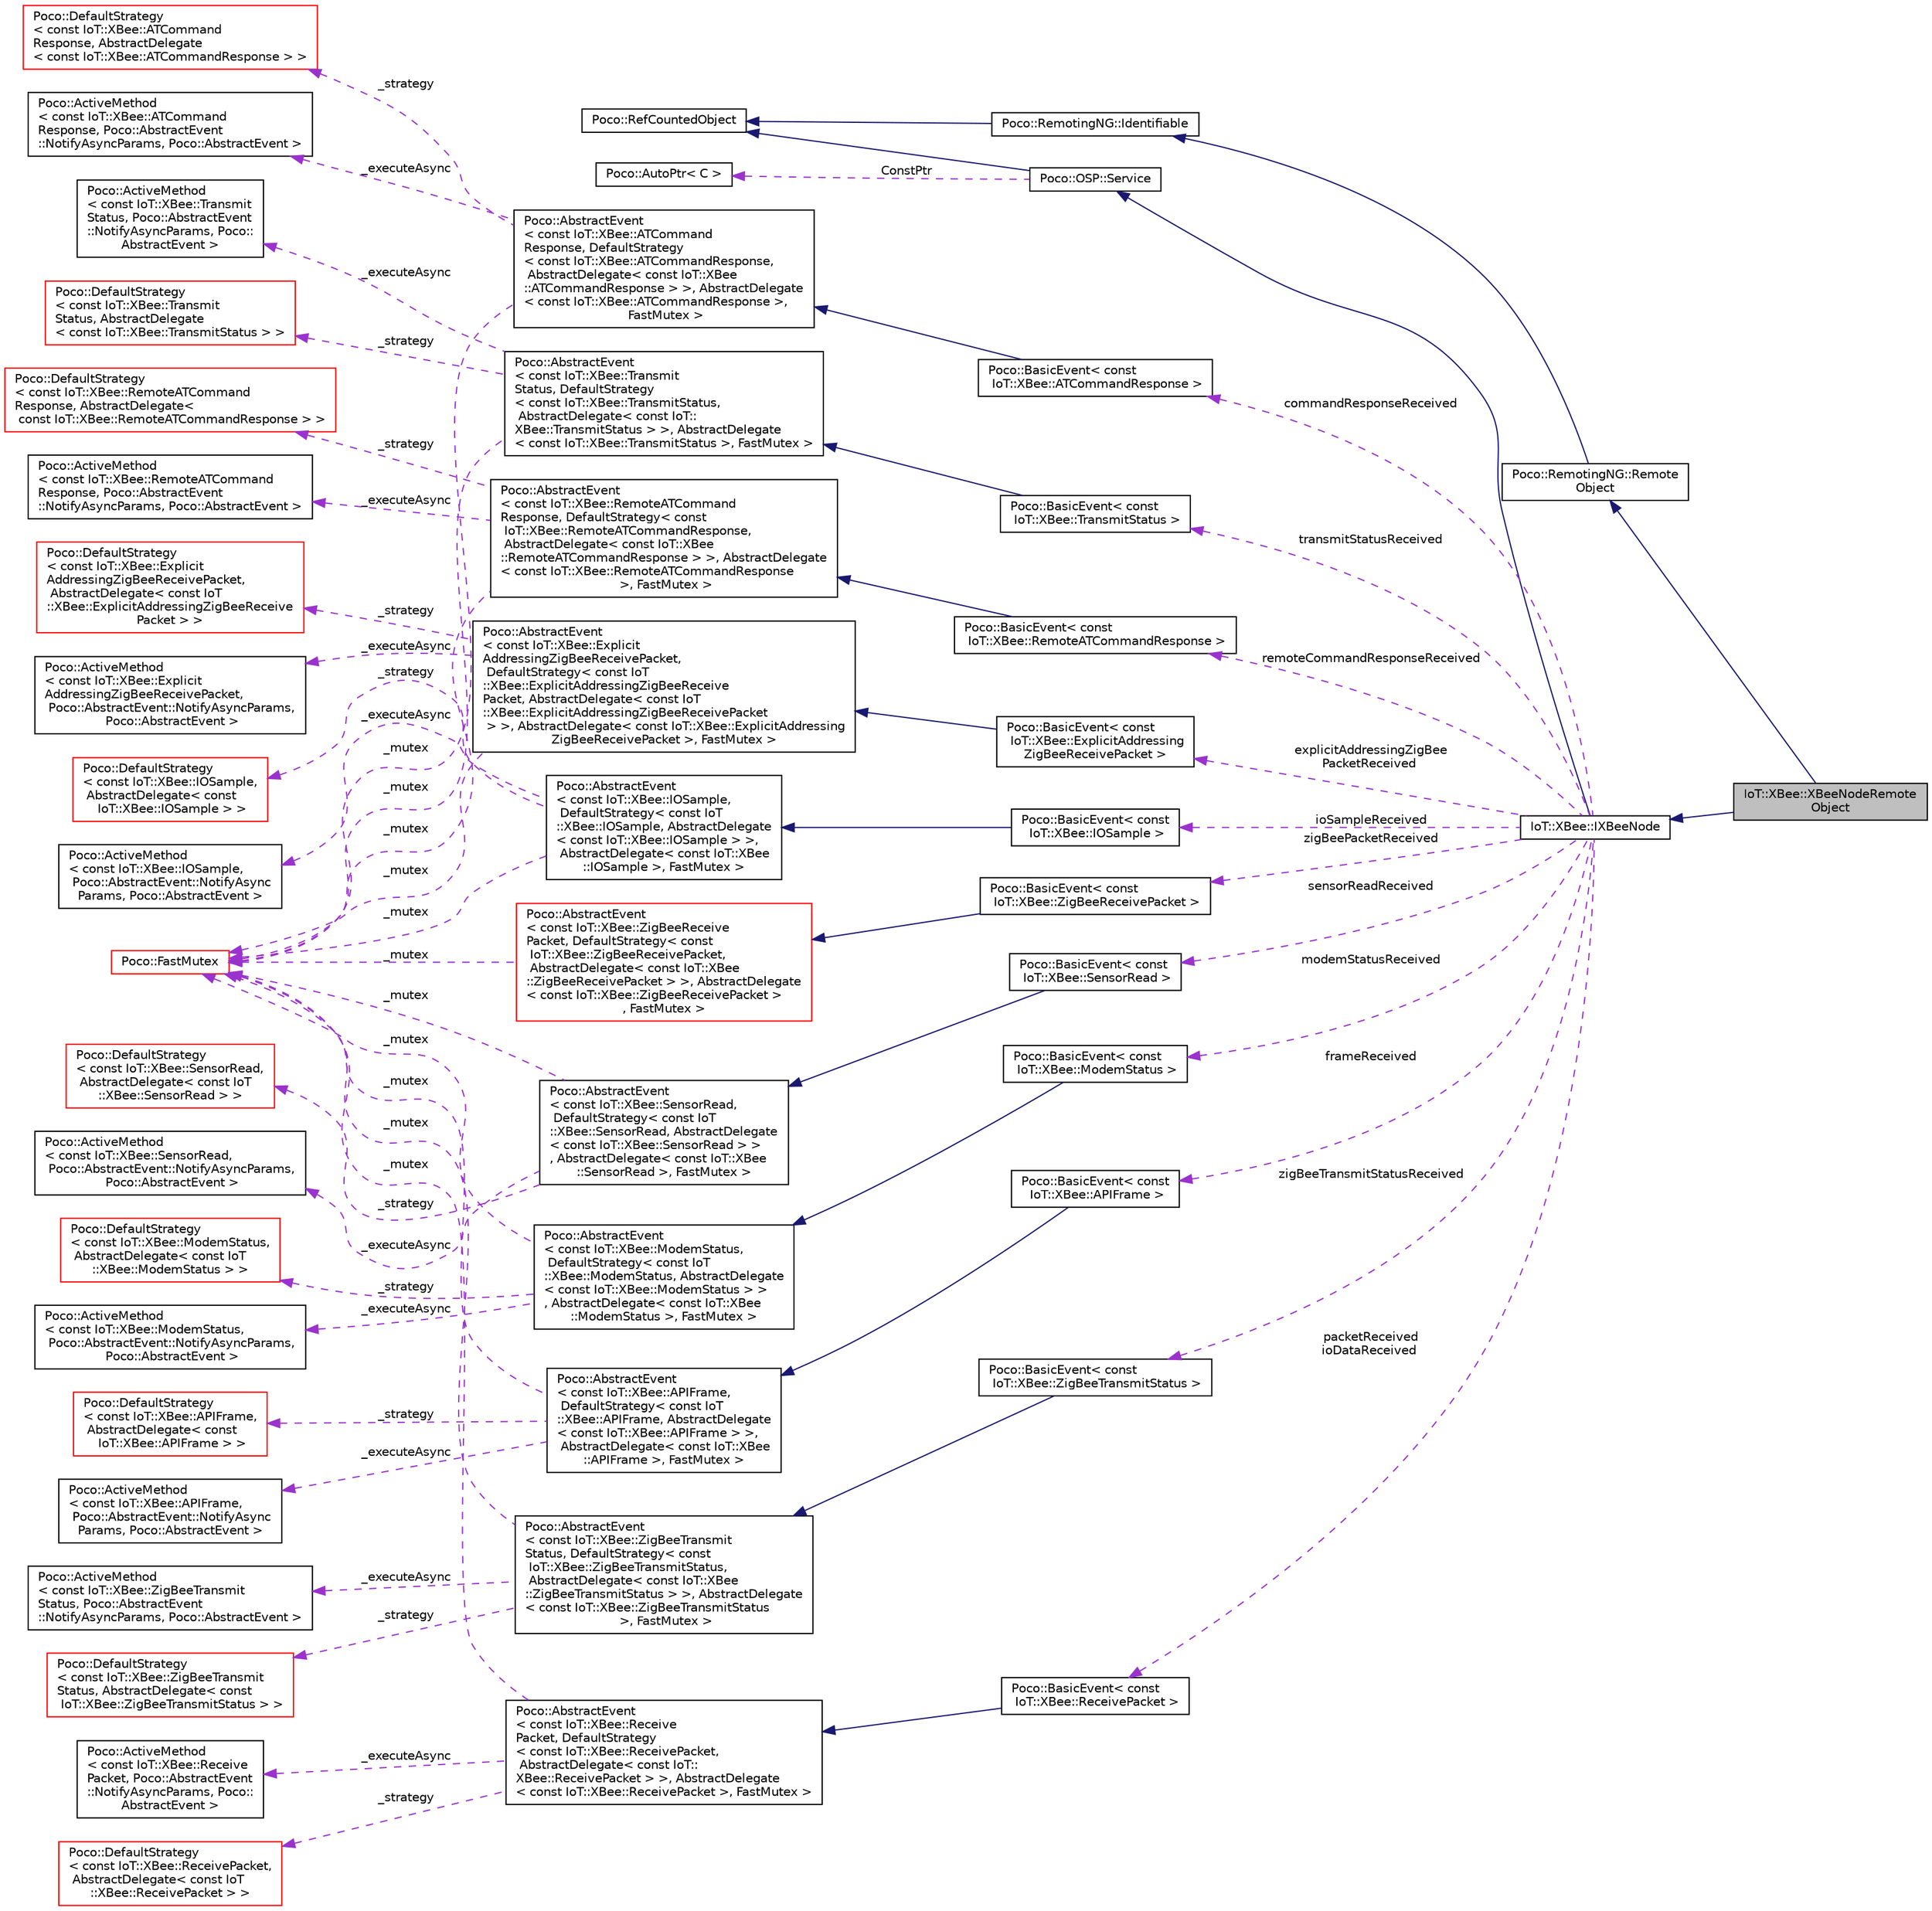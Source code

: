 digraph "IoT::XBee::XBeeNodeRemoteObject"
{
 // LATEX_PDF_SIZE
  edge [fontname="Helvetica",fontsize="10",labelfontname="Helvetica",labelfontsize="10"];
  node [fontname="Helvetica",fontsize="10",shape=record];
  rankdir="LR";
  Node1 [label="IoT::XBee::XBeeNodeRemote\lObject",height=0.2,width=0.4,color="black", fillcolor="grey75", style="filled", fontcolor="black",tooltip=" "];
  Node2 -> Node1 [dir="back",color="midnightblue",fontsize="10",style="solid"];
  Node2 [label="IoT::XBee::IXBeeNode",height=0.2,width=0.4,color="black", fillcolor="white", style="filled",URL="$classIoT_1_1XBee_1_1IXBeeNode.html",tooltip=" "];
  Node3 -> Node2 [dir="back",color="midnightblue",fontsize="10",style="solid"];
  Node3 [label="Poco::OSP::Service",height=0.2,width=0.4,color="black", fillcolor="white", style="filled",URL="$classPoco_1_1OSP_1_1Service.html",tooltip=" "];
  Node4 -> Node3 [dir="back",color="midnightblue",fontsize="10",style="solid"];
  Node4 [label="Poco::RefCountedObject",height=0.2,width=0.4,color="black", fillcolor="white", style="filled",URL="$classPoco_1_1RefCountedObject.html",tooltip=" "];
  Node5 -> Node3 [dir="back",color="darkorchid3",fontsize="10",style="dashed",label=" ConstPtr" ];
  Node5 [label="Poco::AutoPtr\< C \>",height=0.2,width=0.4,color="black", fillcolor="white", style="filled",URL="$classPoco_1_1AutoPtr.html",tooltip=" "];
  Node6 -> Node2 [dir="back",color="darkorchid3",fontsize="10",style="dashed",label=" commandResponseReceived" ];
  Node6 [label="Poco::BasicEvent\< const\l IoT::XBee::ATCommandResponse \>",height=0.2,width=0.4,color="black", fillcolor="white", style="filled",URL="$classPoco_1_1BasicEvent.html",tooltip=" "];
  Node7 -> Node6 [dir="back",color="midnightblue",fontsize="10",style="solid"];
  Node7 [label="Poco::AbstractEvent\l\< const IoT::XBee::ATCommand\lResponse, DefaultStrategy\l\< const IoT::XBee::ATCommandResponse,\l AbstractDelegate\< const IoT::XBee\l::ATCommandResponse \> \>, AbstractDelegate\l\< const IoT::XBee::ATCommandResponse \>,\l FastMutex \>",height=0.2,width=0.4,color="black", fillcolor="white", style="filled",URL="$classPoco_1_1AbstractEvent.html",tooltip=" "];
  Node8 -> Node7 [dir="back",color="darkorchid3",fontsize="10",style="dashed",label=" _strategy" ];
  Node8 [label="Poco::DefaultStrategy\l\< const IoT::XBee::ATCommand\lResponse, AbstractDelegate\l\< const IoT::XBee::ATCommandResponse \> \>",height=0.2,width=0.4,color="red", fillcolor="white", style="filled",URL="$classPoco_1_1DefaultStrategy.html",tooltip=" "];
  Node10 -> Node7 [dir="back",color="darkorchid3",fontsize="10",style="dashed",label=" _executeAsync" ];
  Node10 [label="Poco::ActiveMethod\l\< const IoT::XBee::ATCommand\lResponse, Poco::AbstractEvent\l::NotifyAsyncParams, Poco::AbstractEvent \>",height=0.2,width=0.4,color="black", fillcolor="white", style="filled",URL="$classPoco_1_1ActiveMethod.html",tooltip=" "];
  Node11 -> Node7 [dir="back",color="darkorchid3",fontsize="10",style="dashed",label=" _mutex" ];
  Node11 [label="Poco::FastMutex",height=0.2,width=0.4,color="red", fillcolor="white", style="filled",URL="$classPoco_1_1FastMutex.html",tooltip=" "];
  Node14 -> Node2 [dir="back",color="darkorchid3",fontsize="10",style="dashed",label=" transmitStatusReceived" ];
  Node14 [label="Poco::BasicEvent\< const\l IoT::XBee::TransmitStatus \>",height=0.2,width=0.4,color="black", fillcolor="white", style="filled",URL="$classPoco_1_1BasicEvent.html",tooltip=" "];
  Node15 -> Node14 [dir="back",color="midnightblue",fontsize="10",style="solid"];
  Node15 [label="Poco::AbstractEvent\l\< const IoT::XBee::Transmit\lStatus, DefaultStrategy\l\< const IoT::XBee::TransmitStatus,\l AbstractDelegate\< const IoT::\lXBee::TransmitStatus \> \>, AbstractDelegate\l\< const IoT::XBee::TransmitStatus \>, FastMutex \>",height=0.2,width=0.4,color="black", fillcolor="white", style="filled",URL="$classPoco_1_1AbstractEvent.html",tooltip=" "];
  Node16 -> Node15 [dir="back",color="darkorchid3",fontsize="10",style="dashed",label=" _executeAsync" ];
  Node16 [label="Poco::ActiveMethod\l\< const IoT::XBee::Transmit\lStatus, Poco::AbstractEvent\l::NotifyAsyncParams, Poco::\lAbstractEvent \>",height=0.2,width=0.4,color="black", fillcolor="white", style="filled",URL="$classPoco_1_1ActiveMethod.html",tooltip=" "];
  Node17 -> Node15 [dir="back",color="darkorchid3",fontsize="10",style="dashed",label=" _strategy" ];
  Node17 [label="Poco::DefaultStrategy\l\< const IoT::XBee::Transmit\lStatus, AbstractDelegate\l\< const IoT::XBee::TransmitStatus \> \>",height=0.2,width=0.4,color="red", fillcolor="white", style="filled",URL="$classPoco_1_1DefaultStrategy.html",tooltip=" "];
  Node11 -> Node15 [dir="back",color="darkorchid3",fontsize="10",style="dashed",label=" _mutex" ];
  Node19 -> Node2 [dir="back",color="darkorchid3",fontsize="10",style="dashed",label=" remoteCommandResponseReceived" ];
  Node19 [label="Poco::BasicEvent\< const\l IoT::XBee::RemoteATCommandResponse \>",height=0.2,width=0.4,color="black", fillcolor="white", style="filled",URL="$classPoco_1_1BasicEvent.html",tooltip=" "];
  Node20 -> Node19 [dir="back",color="midnightblue",fontsize="10",style="solid"];
  Node20 [label="Poco::AbstractEvent\l\< const IoT::XBee::RemoteATCommand\lResponse, DefaultStrategy\< const\l IoT::XBee::RemoteATCommandResponse,\l AbstractDelegate\< const IoT::XBee\l::RemoteATCommandResponse \> \>, AbstractDelegate\l\< const IoT::XBee::RemoteATCommandResponse\l \>, FastMutex \>",height=0.2,width=0.4,color="black", fillcolor="white", style="filled",URL="$classPoco_1_1AbstractEvent.html",tooltip=" "];
  Node21 -> Node20 [dir="back",color="darkorchid3",fontsize="10",style="dashed",label=" _strategy" ];
  Node21 [label="Poco::DefaultStrategy\l\< const IoT::XBee::RemoteATCommand\lResponse, AbstractDelegate\<\l const IoT::XBee::RemoteATCommandResponse \> \>",height=0.2,width=0.4,color="red", fillcolor="white", style="filled",URL="$classPoco_1_1DefaultStrategy.html",tooltip=" "];
  Node23 -> Node20 [dir="back",color="darkorchid3",fontsize="10",style="dashed",label=" _executeAsync" ];
  Node23 [label="Poco::ActiveMethod\l\< const IoT::XBee::RemoteATCommand\lResponse, Poco::AbstractEvent\l::NotifyAsyncParams, Poco::AbstractEvent \>",height=0.2,width=0.4,color="black", fillcolor="white", style="filled",URL="$classPoco_1_1ActiveMethod.html",tooltip=" "];
  Node11 -> Node20 [dir="back",color="darkorchid3",fontsize="10",style="dashed",label=" _mutex" ];
  Node24 -> Node2 [dir="back",color="darkorchid3",fontsize="10",style="dashed",label=" explicitAddressingZigBee\lPacketReceived" ];
  Node24 [label="Poco::BasicEvent\< const\l IoT::XBee::ExplicitAddressing\lZigBeeReceivePacket \>",height=0.2,width=0.4,color="black", fillcolor="white", style="filled",URL="$classPoco_1_1BasicEvent.html",tooltip=" "];
  Node25 -> Node24 [dir="back",color="midnightblue",fontsize="10",style="solid"];
  Node25 [label="Poco::AbstractEvent\l\< const IoT::XBee::Explicit\lAddressingZigBeeReceivePacket,\l DefaultStrategy\< const IoT\l::XBee::ExplicitAddressingZigBeeReceive\lPacket, AbstractDelegate\< const IoT\l::XBee::ExplicitAddressingZigBeeReceivePacket\l \> \>, AbstractDelegate\< const IoT::XBee::ExplicitAddressing\lZigBeeReceivePacket \>, FastMutex \>",height=0.2,width=0.4,color="black", fillcolor="white", style="filled",URL="$classPoco_1_1AbstractEvent.html",tooltip=" "];
  Node26 -> Node25 [dir="back",color="darkorchid3",fontsize="10",style="dashed",label=" _strategy" ];
  Node26 [label="Poco::DefaultStrategy\l\< const IoT::XBee::Explicit\lAddressingZigBeeReceivePacket,\l AbstractDelegate\< const IoT\l::XBee::ExplicitAddressingZigBeeReceive\lPacket \> \>",height=0.2,width=0.4,color="red", fillcolor="white", style="filled",URL="$classPoco_1_1DefaultStrategy.html",tooltip=" "];
  Node28 -> Node25 [dir="back",color="darkorchid3",fontsize="10",style="dashed",label=" _executeAsync" ];
  Node28 [label="Poco::ActiveMethod\l\< const IoT::XBee::Explicit\lAddressingZigBeeReceivePacket,\l Poco::AbstractEvent::NotifyAsyncParams,\l Poco::AbstractEvent \>",height=0.2,width=0.4,color="black", fillcolor="white", style="filled",URL="$classPoco_1_1ActiveMethod.html",tooltip=" "];
  Node11 -> Node25 [dir="back",color="darkorchid3",fontsize="10",style="dashed",label=" _mutex" ];
  Node29 -> Node2 [dir="back",color="darkorchid3",fontsize="10",style="dashed",label=" ioSampleReceived" ];
  Node29 [label="Poco::BasicEvent\< const\l IoT::XBee::IOSample \>",height=0.2,width=0.4,color="black", fillcolor="white", style="filled",URL="$classPoco_1_1BasicEvent.html",tooltip=" "];
  Node30 -> Node29 [dir="back",color="midnightblue",fontsize="10",style="solid"];
  Node30 [label="Poco::AbstractEvent\l\< const IoT::XBee::IOSample,\l DefaultStrategy\< const IoT\l::XBee::IOSample, AbstractDelegate\l\< const IoT::XBee::IOSample \> \>,\l AbstractDelegate\< const IoT::XBee\l::IOSample \>, FastMutex \>",height=0.2,width=0.4,color="black", fillcolor="white", style="filled",URL="$classPoco_1_1AbstractEvent.html",tooltip=" "];
  Node31 -> Node30 [dir="back",color="darkorchid3",fontsize="10",style="dashed",label=" _strategy" ];
  Node31 [label="Poco::DefaultStrategy\l\< const IoT::XBee::IOSample,\l AbstractDelegate\< const\l IoT::XBee::IOSample \> \>",height=0.2,width=0.4,color="red", fillcolor="white", style="filled",URL="$classPoco_1_1DefaultStrategy.html",tooltip=" "];
  Node33 -> Node30 [dir="back",color="darkorchid3",fontsize="10",style="dashed",label=" _executeAsync" ];
  Node33 [label="Poco::ActiveMethod\l\< const IoT::XBee::IOSample,\l Poco::AbstractEvent::NotifyAsync\lParams, Poco::AbstractEvent \>",height=0.2,width=0.4,color="black", fillcolor="white", style="filled",URL="$classPoco_1_1ActiveMethod.html",tooltip=" "];
  Node11 -> Node30 [dir="back",color="darkorchid3",fontsize="10",style="dashed",label=" _mutex" ];
  Node34 -> Node2 [dir="back",color="darkorchid3",fontsize="10",style="dashed",label=" sensorReadReceived" ];
  Node34 [label="Poco::BasicEvent\< const\l IoT::XBee::SensorRead \>",height=0.2,width=0.4,color="black", fillcolor="white", style="filled",URL="$classPoco_1_1BasicEvent.html",tooltip=" "];
  Node35 -> Node34 [dir="back",color="midnightblue",fontsize="10",style="solid"];
  Node35 [label="Poco::AbstractEvent\l\< const IoT::XBee::SensorRead,\l DefaultStrategy\< const IoT\l::XBee::SensorRead, AbstractDelegate\l\< const IoT::XBee::SensorRead \> \>\l, AbstractDelegate\< const IoT::XBee\l::SensorRead \>, FastMutex \>",height=0.2,width=0.4,color="black", fillcolor="white", style="filled",URL="$classPoco_1_1AbstractEvent.html",tooltip=" "];
  Node36 -> Node35 [dir="back",color="darkorchid3",fontsize="10",style="dashed",label=" _strategy" ];
  Node36 [label="Poco::DefaultStrategy\l\< const IoT::XBee::SensorRead,\l AbstractDelegate\< const IoT\l::XBee::SensorRead \> \>",height=0.2,width=0.4,color="red", fillcolor="white", style="filled",URL="$classPoco_1_1DefaultStrategy.html",tooltip=" "];
  Node38 -> Node35 [dir="back",color="darkorchid3",fontsize="10",style="dashed",label=" _executeAsync" ];
  Node38 [label="Poco::ActiveMethod\l\< const IoT::XBee::SensorRead,\l Poco::AbstractEvent::NotifyAsyncParams,\l Poco::AbstractEvent \>",height=0.2,width=0.4,color="black", fillcolor="white", style="filled",URL="$classPoco_1_1ActiveMethod.html",tooltip=" "];
  Node11 -> Node35 [dir="back",color="darkorchid3",fontsize="10",style="dashed",label=" _mutex" ];
  Node39 -> Node2 [dir="back",color="darkorchid3",fontsize="10",style="dashed",label=" modemStatusReceived" ];
  Node39 [label="Poco::BasicEvent\< const\l IoT::XBee::ModemStatus \>",height=0.2,width=0.4,color="black", fillcolor="white", style="filled",URL="$classPoco_1_1BasicEvent.html",tooltip=" "];
  Node40 -> Node39 [dir="back",color="midnightblue",fontsize="10",style="solid"];
  Node40 [label="Poco::AbstractEvent\l\< const IoT::XBee::ModemStatus,\l DefaultStrategy\< const IoT\l::XBee::ModemStatus, AbstractDelegate\l\< const IoT::XBee::ModemStatus \> \>\l, AbstractDelegate\< const IoT::XBee\l::ModemStatus \>, FastMutex \>",height=0.2,width=0.4,color="black", fillcolor="white", style="filled",URL="$classPoco_1_1AbstractEvent.html",tooltip=" "];
  Node41 -> Node40 [dir="back",color="darkorchid3",fontsize="10",style="dashed",label=" _strategy" ];
  Node41 [label="Poco::DefaultStrategy\l\< const IoT::XBee::ModemStatus,\l AbstractDelegate\< const IoT\l::XBee::ModemStatus \> \>",height=0.2,width=0.4,color="red", fillcolor="white", style="filled",URL="$classPoco_1_1DefaultStrategy.html",tooltip=" "];
  Node43 -> Node40 [dir="back",color="darkorchid3",fontsize="10",style="dashed",label=" _executeAsync" ];
  Node43 [label="Poco::ActiveMethod\l\< const IoT::XBee::ModemStatus,\l Poco::AbstractEvent::NotifyAsyncParams,\l Poco::AbstractEvent \>",height=0.2,width=0.4,color="black", fillcolor="white", style="filled",URL="$classPoco_1_1ActiveMethod.html",tooltip=" "];
  Node11 -> Node40 [dir="back",color="darkorchid3",fontsize="10",style="dashed",label=" _mutex" ];
  Node44 -> Node2 [dir="back",color="darkorchid3",fontsize="10",style="dashed",label=" frameReceived" ];
  Node44 [label="Poco::BasicEvent\< const\l IoT::XBee::APIFrame \>",height=0.2,width=0.4,color="black", fillcolor="white", style="filled",URL="$classPoco_1_1BasicEvent.html",tooltip=" "];
  Node45 -> Node44 [dir="back",color="midnightblue",fontsize="10",style="solid"];
  Node45 [label="Poco::AbstractEvent\l\< const IoT::XBee::APIFrame,\l DefaultStrategy\< const IoT\l::XBee::APIFrame, AbstractDelegate\l\< const IoT::XBee::APIFrame \> \>,\l AbstractDelegate\< const IoT::XBee\l::APIFrame \>, FastMutex \>",height=0.2,width=0.4,color="black", fillcolor="white", style="filled",URL="$classPoco_1_1AbstractEvent.html",tooltip=" "];
  Node46 -> Node45 [dir="back",color="darkorchid3",fontsize="10",style="dashed",label=" _strategy" ];
  Node46 [label="Poco::DefaultStrategy\l\< const IoT::XBee::APIFrame,\l AbstractDelegate\< const\l IoT::XBee::APIFrame \> \>",height=0.2,width=0.4,color="red", fillcolor="white", style="filled",URL="$classPoco_1_1DefaultStrategy.html",tooltip=" "];
  Node48 -> Node45 [dir="back",color="darkorchid3",fontsize="10",style="dashed",label=" _executeAsync" ];
  Node48 [label="Poco::ActiveMethod\l\< const IoT::XBee::APIFrame,\l Poco::AbstractEvent::NotifyAsync\lParams, Poco::AbstractEvent \>",height=0.2,width=0.4,color="black", fillcolor="white", style="filled",URL="$classPoco_1_1ActiveMethod.html",tooltip=" "];
  Node11 -> Node45 [dir="back",color="darkorchid3",fontsize="10",style="dashed",label=" _mutex" ];
  Node49 -> Node2 [dir="back",color="darkorchid3",fontsize="10",style="dashed",label=" zigBeeTransmitStatusReceived" ];
  Node49 [label="Poco::BasicEvent\< const\l IoT::XBee::ZigBeeTransmitStatus \>",height=0.2,width=0.4,color="black", fillcolor="white", style="filled",URL="$classPoco_1_1BasicEvent.html",tooltip=" "];
  Node50 -> Node49 [dir="back",color="midnightblue",fontsize="10",style="solid"];
  Node50 [label="Poco::AbstractEvent\l\< const IoT::XBee::ZigBeeTransmit\lStatus, DefaultStrategy\< const\l IoT::XBee::ZigBeeTransmitStatus,\l AbstractDelegate\< const IoT::XBee\l::ZigBeeTransmitStatus \> \>, AbstractDelegate\l\< const IoT::XBee::ZigBeeTransmitStatus\l \>, FastMutex \>",height=0.2,width=0.4,color="black", fillcolor="white", style="filled",URL="$classPoco_1_1AbstractEvent.html",tooltip=" "];
  Node51 -> Node50 [dir="back",color="darkorchid3",fontsize="10",style="dashed",label=" _executeAsync" ];
  Node51 [label="Poco::ActiveMethod\l\< const IoT::XBee::ZigBeeTransmit\lStatus, Poco::AbstractEvent\l::NotifyAsyncParams, Poco::AbstractEvent \>",height=0.2,width=0.4,color="black", fillcolor="white", style="filled",URL="$classPoco_1_1ActiveMethod.html",tooltip=" "];
  Node52 -> Node50 [dir="back",color="darkorchid3",fontsize="10",style="dashed",label=" _strategy" ];
  Node52 [label="Poco::DefaultStrategy\l\< const IoT::XBee::ZigBeeTransmit\lStatus, AbstractDelegate\< const\l IoT::XBee::ZigBeeTransmitStatus \> \>",height=0.2,width=0.4,color="red", fillcolor="white", style="filled",URL="$classPoco_1_1DefaultStrategy.html",tooltip=" "];
  Node11 -> Node50 [dir="back",color="darkorchid3",fontsize="10",style="dashed",label=" _mutex" ];
  Node54 -> Node2 [dir="back",color="darkorchid3",fontsize="10",style="dashed",label=" packetReceived\nioDataReceived" ];
  Node54 [label="Poco::BasicEvent\< const\l IoT::XBee::ReceivePacket \>",height=0.2,width=0.4,color="black", fillcolor="white", style="filled",URL="$classPoco_1_1BasicEvent.html",tooltip=" "];
  Node55 -> Node54 [dir="back",color="midnightblue",fontsize="10",style="solid"];
  Node55 [label="Poco::AbstractEvent\l\< const IoT::XBee::Receive\lPacket, DefaultStrategy\l\< const IoT::XBee::ReceivePacket,\l AbstractDelegate\< const IoT::\lXBee::ReceivePacket \> \>, AbstractDelegate\l\< const IoT::XBee::ReceivePacket \>, FastMutex \>",height=0.2,width=0.4,color="black", fillcolor="white", style="filled",URL="$classPoco_1_1AbstractEvent.html",tooltip=" "];
  Node56 -> Node55 [dir="back",color="darkorchid3",fontsize="10",style="dashed",label=" _executeAsync" ];
  Node56 [label="Poco::ActiveMethod\l\< const IoT::XBee::Receive\lPacket, Poco::AbstractEvent\l::NotifyAsyncParams, Poco::\lAbstractEvent \>",height=0.2,width=0.4,color="black", fillcolor="white", style="filled",URL="$classPoco_1_1ActiveMethod.html",tooltip=" "];
  Node57 -> Node55 [dir="back",color="darkorchid3",fontsize="10",style="dashed",label=" _strategy" ];
  Node57 [label="Poco::DefaultStrategy\l\< const IoT::XBee::ReceivePacket,\l AbstractDelegate\< const IoT\l::XBee::ReceivePacket \> \>",height=0.2,width=0.4,color="red", fillcolor="white", style="filled",URL="$classPoco_1_1DefaultStrategy.html",tooltip=" "];
  Node11 -> Node55 [dir="back",color="darkorchid3",fontsize="10",style="dashed",label=" _mutex" ];
  Node59 -> Node2 [dir="back",color="darkorchid3",fontsize="10",style="dashed",label=" zigBeePacketReceived" ];
  Node59 [label="Poco::BasicEvent\< const\l IoT::XBee::ZigBeeReceivePacket \>",height=0.2,width=0.4,color="black", fillcolor="white", style="filled",URL="$classPoco_1_1BasicEvent.html",tooltip=" "];
  Node60 -> Node59 [dir="back",color="midnightblue",fontsize="10",style="solid"];
  Node60 [label="Poco::AbstractEvent\l\< const IoT::XBee::ZigBeeReceive\lPacket, DefaultStrategy\< const\l IoT::XBee::ZigBeeReceivePacket,\l AbstractDelegate\< const IoT::XBee\l::ZigBeeReceivePacket \> \>, AbstractDelegate\l\< const IoT::XBee::ZigBeeReceivePacket \>\l, FastMutex \>",height=0.2,width=0.4,color="red", fillcolor="white", style="filled",URL="$classPoco_1_1AbstractEvent.html",tooltip=" "];
  Node11 -> Node60 [dir="back",color="darkorchid3",fontsize="10",style="dashed",label=" _mutex" ];
  Node64 -> Node1 [dir="back",color="midnightblue",fontsize="10",style="solid"];
  Node64 [label="Poco::RemotingNG::Remote\lObject",height=0.2,width=0.4,color="black", fillcolor="white", style="filled",URL="$classPoco_1_1RemotingNG_1_1RemoteObject.html",tooltip=" "];
  Node65 -> Node64 [dir="back",color="midnightblue",fontsize="10",style="solid"];
  Node65 [label="Poco::RemotingNG::Identifiable",height=0.2,width=0.4,color="black", fillcolor="white", style="filled",URL="$classPoco_1_1RemotingNG_1_1Identifiable.html",tooltip=" "];
  Node4 -> Node65 [dir="back",color="midnightblue",fontsize="10",style="solid"];
}
